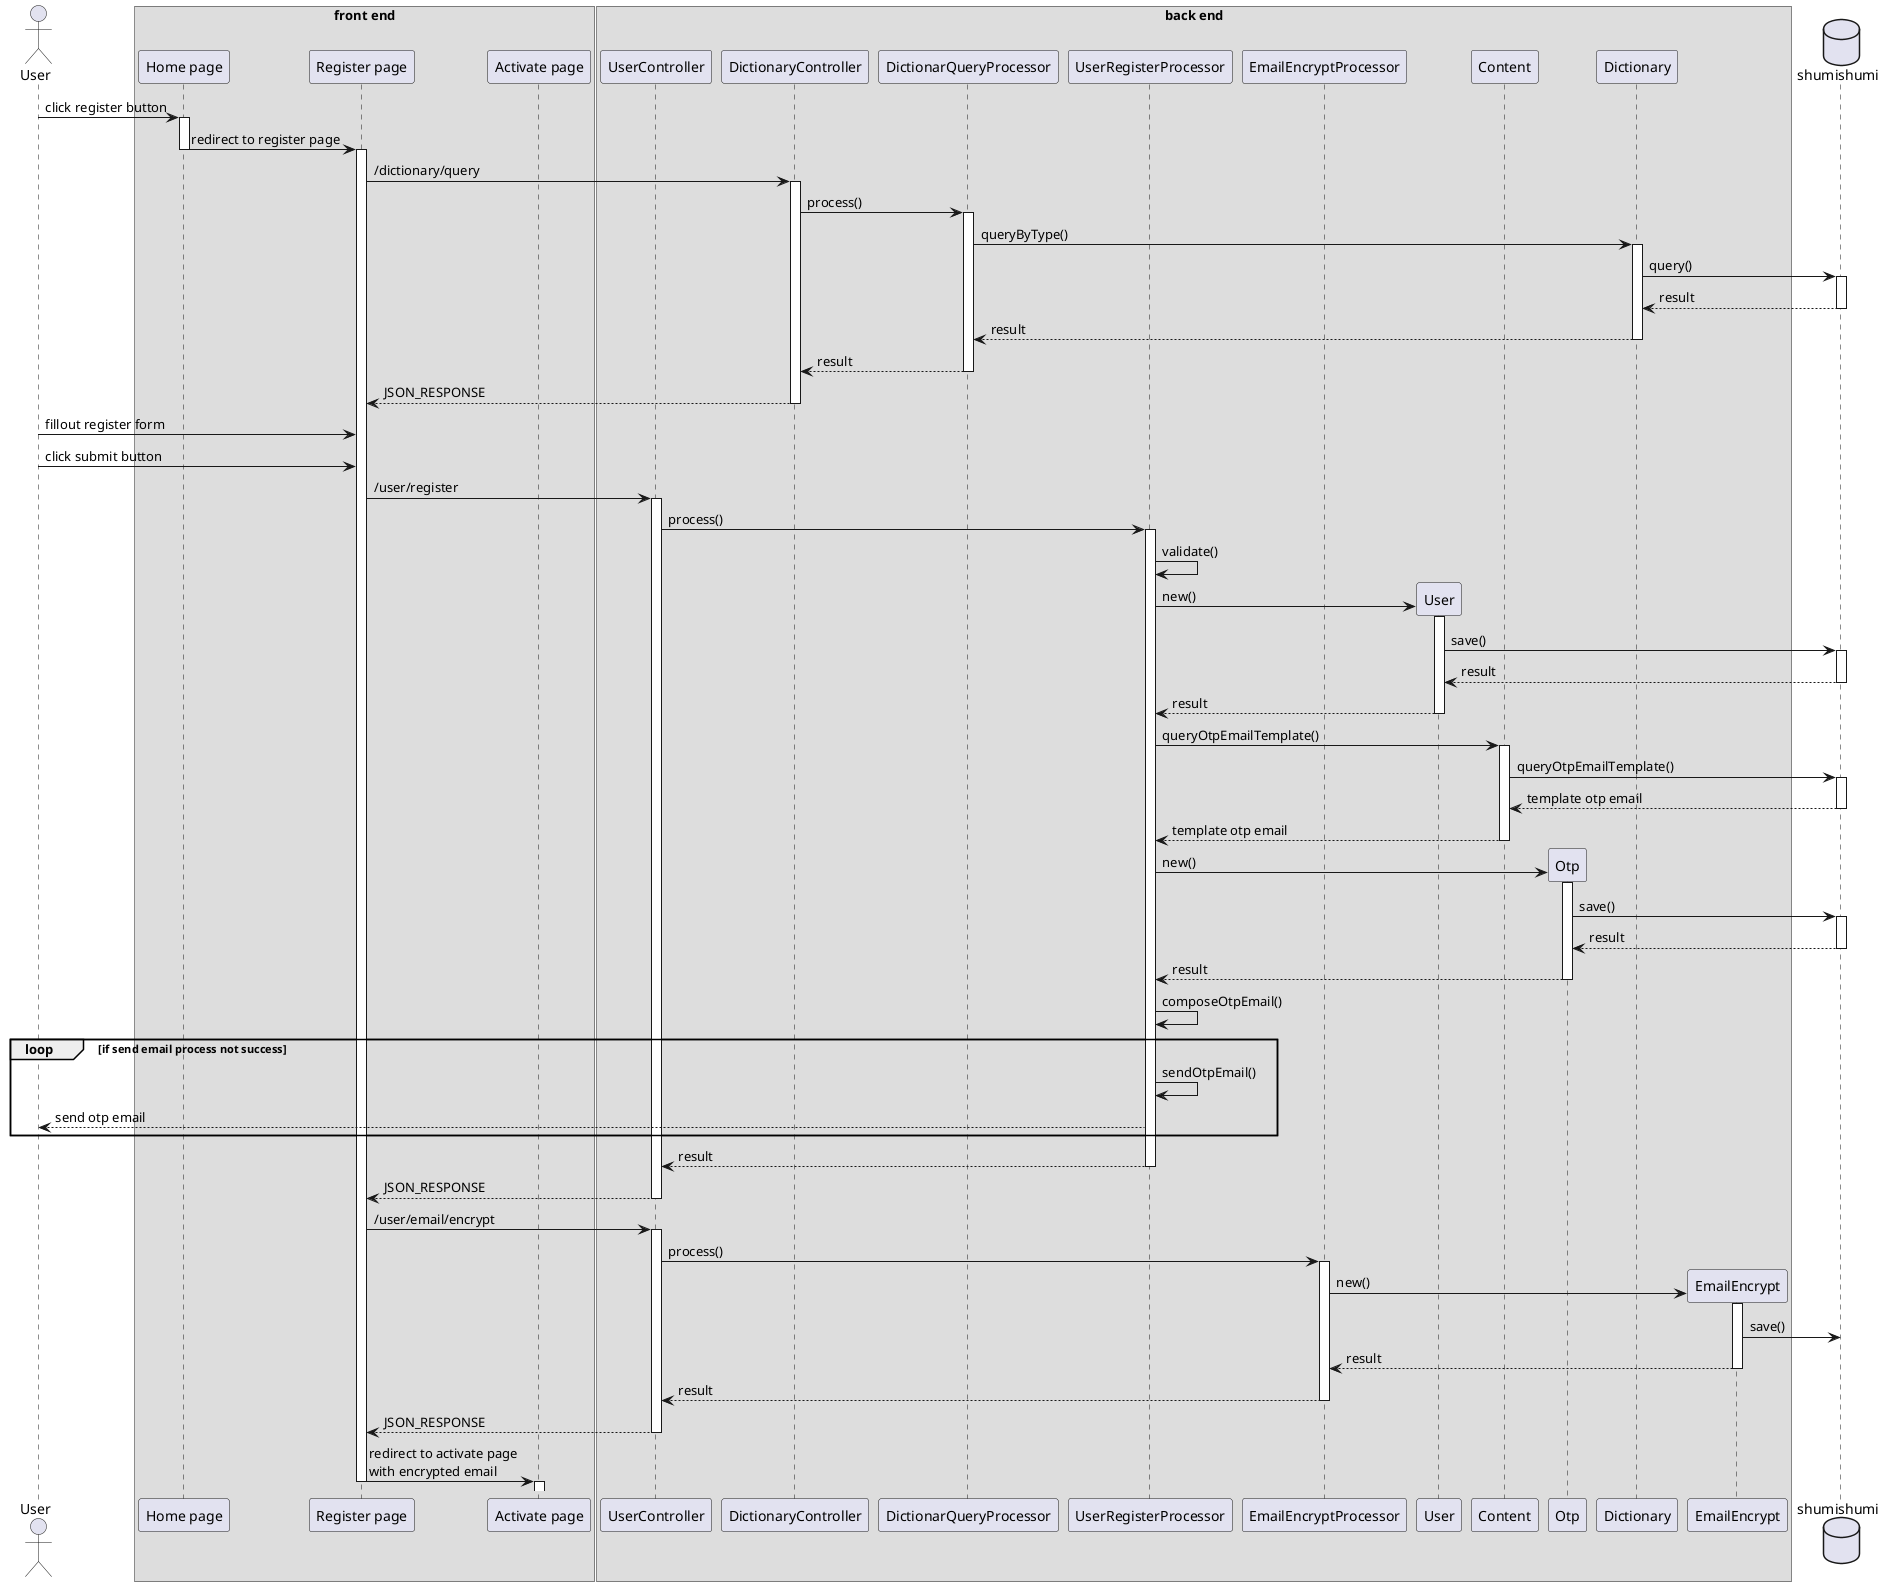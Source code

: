 @startuml register

'autonumber  1.1.1

actor User as u

box "front end"
participant "Home page" as home
participant "Register page" as register
participant "Activate page" as active
end box

box "back end"
participant UserController as userc
participant DictionaryController as dicc

participant DictionarQueryProcessor as dicproc

participant UserRegisterProcessor as processor
participant EmailEncryptProcessor as emailencrypt

participant User as um
participant Content as cm
participant Otp as om

participant Dictionary as dm

participant EmailEncrypt as eem
end box

database shumishumi as db

u -> home++: click register button
home -> register--++ : redirect to register page

register -> dicc++ : /dictionary/query
dicc -> dicproc++ : process()
dicproc -> dm++ : queryByType()
dm -> db++ : query()
return result
return result
return result

return JSON_RESPONSE

'autonumber inc a
u -> register : fillout register form
'autonumber inc a
u -> register : click submit button

register -> userc++ : /user/register
userc -> processor++ : process()
processor -> processor : validate()
create um
processor -> um++ : new()
um -> db++ : save()
return result
return result

processor -> cm++ : queryOtpEmailTemplate()
cm -> db++ : queryOtpEmailTemplate()
return template otp email
return template otp email

create om
processor -> om++ : new()
om -> db++ : save()
return result
return result

processor -> processor : composeOtpEmail()

loop if send email process not success
processor -> processor : sendOtpEmail()
processor --> u : send otp email
end

return result
return JSON_RESPONSE

register -> userc++ : /user/email/encrypt
userc -> emailencrypt++ : process()

create eem
emailencrypt -> eem++ : new()
eem -> db : save()
return result
return result

return JSON_RESPONSE

register -> active--++ : redirect to activate page\nwith encrypted email

@enduml